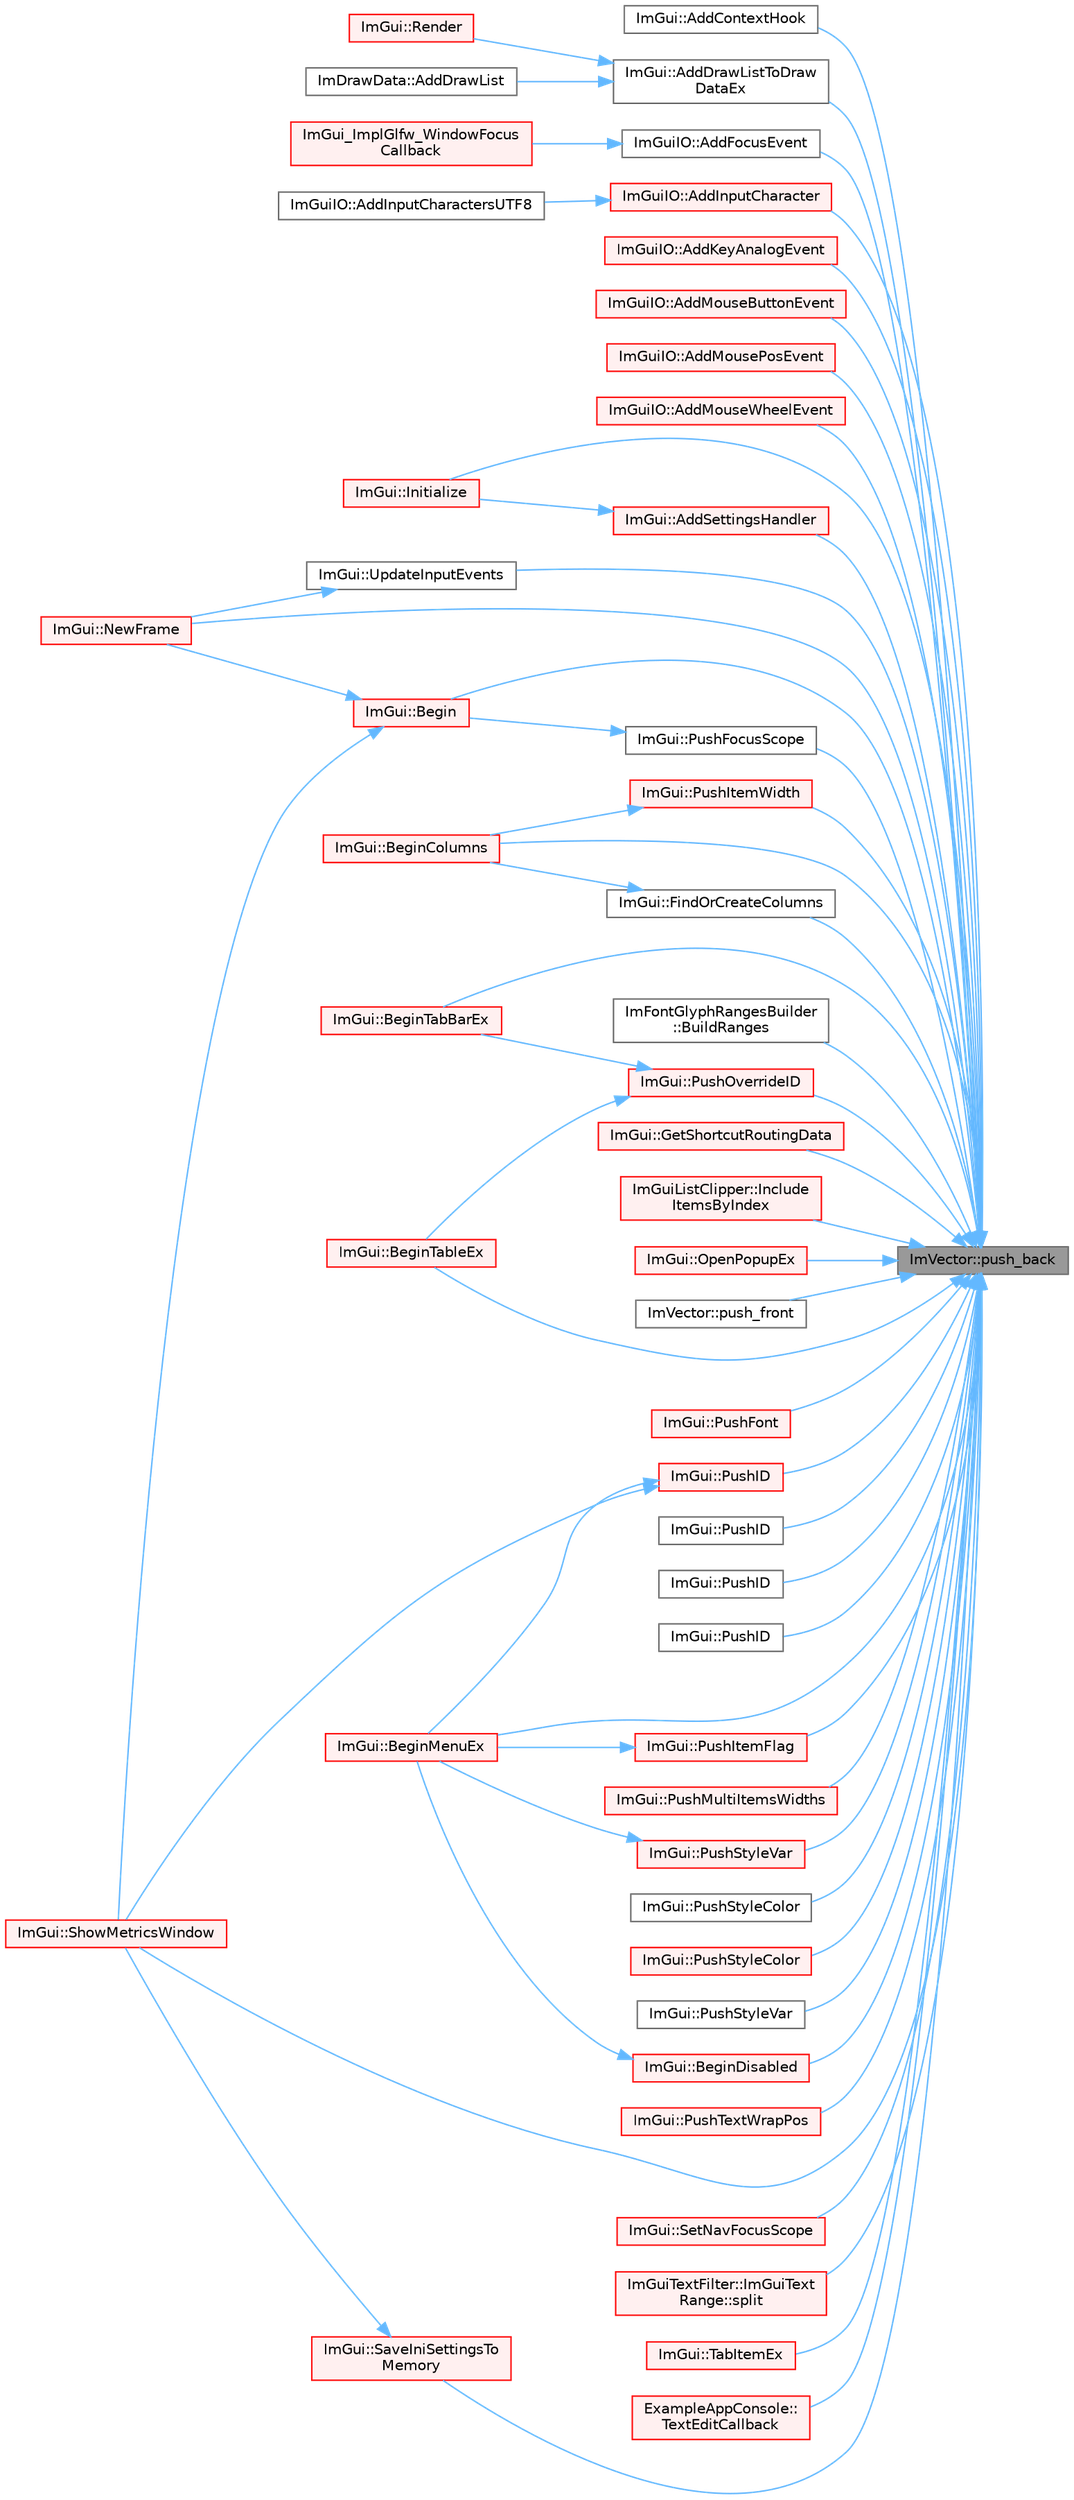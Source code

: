 digraph "ImVector::push_back"
{
 // LATEX_PDF_SIZE
  bgcolor="transparent";
  edge [fontname=Helvetica,fontsize=10,labelfontname=Helvetica,labelfontsize=10];
  node [fontname=Helvetica,fontsize=10,shape=box,height=0.2,width=0.4];
  rankdir="RL";
  Node1 [id="Node000001",label="ImVector::push_back",height=0.2,width=0.4,color="gray40", fillcolor="grey60", style="filled", fontcolor="black",tooltip=" "];
  Node1 -> Node2 [id="edge1_Node000001_Node000002",dir="back",color="steelblue1",style="solid",tooltip=" "];
  Node2 [id="Node000002",label="ImGui::AddContextHook",height=0.2,width=0.4,color="grey40", fillcolor="white", style="filled",URL="$namespace_im_gui.html#a1e7bb4d83fee6646718773e5746e53ad",tooltip=" "];
  Node1 -> Node3 [id="edge2_Node000001_Node000003",dir="back",color="steelblue1",style="solid",tooltip=" "];
  Node3 [id="Node000003",label="ImGui::AddDrawListToDraw\lDataEx",height=0.2,width=0.4,color="grey40", fillcolor="white", style="filled",URL="$namespace_im_gui.html#a0074bb825de97c5602d9d9bb2e4d49d4",tooltip=" "];
  Node3 -> Node4 [id="edge3_Node000003_Node000004",dir="back",color="steelblue1",style="solid",tooltip=" "];
  Node4 [id="Node000004",label="ImDrawData::AddDrawList",height=0.2,width=0.4,color="grey40", fillcolor="white", style="filled",URL="$struct_im_draw_data.html#aa48f45dd7e1567f68cdf4b910e769302",tooltip=" "];
  Node3 -> Node5 [id="edge4_Node000003_Node000005",dir="back",color="steelblue1",style="solid",tooltip=" "];
  Node5 [id="Node000005",label="ImGui::Render",height=0.2,width=0.4,color="red", fillcolor="#FFF0F0", style="filled",URL="$namespace_im_gui.html#ab51a164f547317c16c441f1599e3946d",tooltip=" "];
  Node1 -> Node7 [id="edge5_Node000001_Node000007",dir="back",color="steelblue1",style="solid",tooltip=" "];
  Node7 [id="Node000007",label="ImGuiIO::AddFocusEvent",height=0.2,width=0.4,color="grey40", fillcolor="white", style="filled",URL="$struct_im_gui_i_o.html#a051243815ff6305cdcd3db8f84c2dfef",tooltip=" "];
  Node7 -> Node8 [id="edge6_Node000007_Node000008",dir="back",color="steelblue1",style="solid",tooltip=" "];
  Node8 [id="Node000008",label="ImGui_ImplGlfw_WindowFocus\lCallback",height=0.2,width=0.4,color="red", fillcolor="#FFF0F0", style="filled",URL="$imgui__impl__glfw_8cpp.html#a64954a853e7f22592743e177b29780d6",tooltip=" "];
  Node1 -> Node10 [id="edge7_Node000001_Node000010",dir="back",color="steelblue1",style="solid",tooltip=" "];
  Node10 [id="Node000010",label="ImGuiIO::AddInputCharacter",height=0.2,width=0.4,color="red", fillcolor="#FFF0F0", style="filled",URL="$struct_im_gui_i_o.html#a0ded7ab1043ea14b65e1d81819878ccc",tooltip=" "];
  Node10 -> Node11 [id="edge8_Node000010_Node000011",dir="back",color="steelblue1",style="solid",tooltip=" "];
  Node11 [id="Node000011",label="ImGuiIO::AddInputCharactersUTF8",height=0.2,width=0.4,color="grey40", fillcolor="white", style="filled",URL="$struct_im_gui_i_o.html#abf60d6dc365fab19136059f64680bdcc",tooltip=" "];
  Node1 -> Node14 [id="edge9_Node000001_Node000014",dir="back",color="steelblue1",style="solid",tooltip=" "];
  Node14 [id="Node000014",label="ImGuiIO::AddKeyAnalogEvent",height=0.2,width=0.4,color="red", fillcolor="#FFF0F0", style="filled",URL="$struct_im_gui_i_o.html#ac88dcffd1c6785d00eedd5616315e48c",tooltip=" "];
  Node1 -> Node17 [id="edge10_Node000001_Node000017",dir="back",color="steelblue1",style="solid",tooltip=" "];
  Node17 [id="Node000017",label="ImGuiIO::AddMouseButtonEvent",height=0.2,width=0.4,color="red", fillcolor="#FFF0F0", style="filled",URL="$struct_im_gui_i_o.html#a9fa5df74047424bb03d7cb29c6fb6ea1",tooltip=" "];
  Node1 -> Node19 [id="edge11_Node000001_Node000019",dir="back",color="steelblue1",style="solid",tooltip=" "];
  Node19 [id="Node000019",label="ImGuiIO::AddMousePosEvent",height=0.2,width=0.4,color="red", fillcolor="#FFF0F0", style="filled",URL="$struct_im_gui_i_o.html#ab6423058bbb3503c3cf66e0e45ee606d",tooltip=" "];
  Node1 -> Node22 [id="edge12_Node000001_Node000022",dir="back",color="steelblue1",style="solid",tooltip=" "];
  Node22 [id="Node000022",label="ImGuiIO::AddMouseWheelEvent",height=0.2,width=0.4,color="red", fillcolor="#FFF0F0", style="filled",URL="$struct_im_gui_i_o.html#a3c5ad00141194e3a01c9efbcb53cd5a1",tooltip=" "];
  Node1 -> Node24 [id="edge13_Node000001_Node000024",dir="back",color="steelblue1",style="solid",tooltip=" "];
  Node24 [id="Node000024",label="ImGui::AddSettingsHandler",height=0.2,width=0.4,color="red", fillcolor="#FFF0F0", style="filled",URL="$namespace_im_gui.html#ade13c9d3114fb2fae235a29a6388495d",tooltip=" "];
  Node24 -> Node25 [id="edge14_Node000024_Node000025",dir="back",color="steelblue1",style="solid",tooltip=" "];
  Node25 [id="Node000025",label="ImGui::Initialize",height=0.2,width=0.4,color="red", fillcolor="#FFF0F0", style="filled",URL="$namespace_im_gui.html#a1a611da38fae18a3d1dafcb3228259da",tooltip=" "];
  Node1 -> Node29 [id="edge15_Node000001_Node000029",dir="back",color="steelblue1",style="solid",tooltip=" "];
  Node29 [id="Node000029",label="ImGui::Begin",height=0.2,width=0.4,color="red", fillcolor="#FFF0F0", style="filled",URL="$namespace_im_gui.html#a581e58db0bc930bafa4a5d23093a2b99",tooltip=" "];
  Node29 -> Node159 [id="edge16_Node000029_Node000159",dir="back",color="steelblue1",style="solid",tooltip=" "];
  Node159 [id="Node000159",label="ImGui::NewFrame",height=0.2,width=0.4,color="red", fillcolor="#FFF0F0", style="filled",URL="$namespace_im_gui.html#ab3f1fc018f903b7ad79fd10663375774",tooltip=" "];
  Node29 -> Node35 [id="edge17_Node000029_Node000035",dir="back",color="steelblue1",style="solid",tooltip=" "];
  Node35 [id="Node000035",label="ImGui::ShowMetricsWindow",height=0.2,width=0.4,color="red", fillcolor="#FFF0F0", style="filled",URL="$namespace_im_gui.html#afe7a28c6eb52fff3cc27d5a698fea4ff",tooltip=" "];
  Node1 -> Node160 [id="edge18_Node000001_Node000160",dir="back",color="steelblue1",style="solid",tooltip=" "];
  Node160 [id="Node000160",label="ImGui::BeginColumns",height=0.2,width=0.4,color="red", fillcolor="#FFF0F0", style="filled",URL="$namespace_im_gui.html#a303fae66ef07f4f86ab242cf81021060",tooltip=" "];
  Node1 -> Node176 [id="edge19_Node000001_Node000176",dir="back",color="steelblue1",style="solid",tooltip=" "];
  Node176 [id="Node000176",label="ImGui::BeginDisabled",height=0.2,width=0.4,color="red", fillcolor="#FFF0F0", style="filled",URL="$namespace_im_gui.html#ae90e9a26f01d0d45f6bf7ca720d170d1",tooltip=" "];
  Node176 -> Node107 [id="edge20_Node000176_Node000107",dir="back",color="steelblue1",style="solid",tooltip=" "];
  Node107 [id="Node000107",label="ImGui::BeginMenuEx",height=0.2,width=0.4,color="red", fillcolor="#FFF0F0", style="filled",URL="$namespace_im_gui.html#a8dc671f87ed281b6445ce6ae4ab25183",tooltip=" "];
  Node1 -> Node107 [id="edge21_Node000001_Node000107",dir="back",color="steelblue1",style="solid",tooltip=" "];
  Node1 -> Node186 [id="edge22_Node000001_Node000186",dir="back",color="steelblue1",style="solid",tooltip=" "];
  Node186 [id="Node000186",label="ImGui::BeginTabBarEx",height=0.2,width=0.4,color="red", fillcolor="#FFF0F0", style="filled",URL="$namespace_im_gui.html#ae630dd2237aa12e9a306af817d8996c3",tooltip=" "];
  Node1 -> Node43 [id="edge23_Node000001_Node000043",dir="back",color="steelblue1",style="solid",tooltip=" "];
  Node43 [id="Node000043",label="ImGui::BeginTableEx",height=0.2,width=0.4,color="red", fillcolor="#FFF0F0", style="filled",URL="$namespace_im_gui.html#a28046a30716afeb7738a82a5b19044ca",tooltip=" "];
  Node1 -> Node188 [id="edge24_Node000001_Node000188",dir="back",color="steelblue1",style="solid",tooltip=" "];
  Node188 [id="Node000188",label="ImFontGlyphRangesBuilder\l::BuildRanges",height=0.2,width=0.4,color="grey40", fillcolor="white", style="filled",URL="$struct_im_font_glyph_ranges_builder.html#abc11a683e1b345299c42abd8b6c422a5",tooltip=" "];
  Node1 -> Node189 [id="edge25_Node000001_Node000189",dir="back",color="steelblue1",style="solid",tooltip=" "];
  Node189 [id="Node000189",label="ImGui::FindOrCreateColumns",height=0.2,width=0.4,color="grey40", fillcolor="white", style="filled",URL="$namespace_im_gui.html#af04eb535c152ed14c87940b5d0661c7b",tooltip=" "];
  Node189 -> Node160 [id="edge26_Node000189_Node000160",dir="back",color="steelblue1",style="solid",tooltip=" "];
  Node1 -> Node190 [id="edge27_Node000001_Node000190",dir="back",color="steelblue1",style="solid",tooltip=" "];
  Node190 [id="Node000190",label="ImGui::GetShortcutRoutingData",height=0.2,width=0.4,color="red", fillcolor="#FFF0F0", style="filled",URL="$namespace_im_gui.html#a44a24428cdecdfd7825d37e616e5af45",tooltip=" "];
  Node1 -> Node194 [id="edge28_Node000001_Node000194",dir="back",color="steelblue1",style="solid",tooltip=" "];
  Node194 [id="Node000194",label="ImGuiListClipper::Include\lItemsByIndex",height=0.2,width=0.4,color="red", fillcolor="#FFF0F0", style="filled",URL="$struct_im_gui_list_clipper.html#a7bf69e01d7de8ecf459ba6c697dc932b",tooltip=" "];
  Node1 -> Node25 [id="edge29_Node000001_Node000025",dir="back",color="steelblue1",style="solid",tooltip=" "];
  Node1 -> Node159 [id="edge30_Node000001_Node000159",dir="back",color="steelblue1",style="solid",tooltip=" "];
  Node1 -> Node198 [id="edge31_Node000001_Node000198",dir="back",color="steelblue1",style="solid",tooltip=" "];
  Node198 [id="Node000198",label="ImGui::OpenPopupEx",height=0.2,width=0.4,color="red", fillcolor="#FFF0F0", style="filled",URL="$namespace_im_gui.html#ac1570338b44e1f1311055db7ae41c47b",tooltip=" "];
  Node1 -> Node203 [id="edge32_Node000001_Node000203",dir="back",color="steelblue1",style="solid",tooltip=" "];
  Node203 [id="Node000203",label="ImVector::push_front",height=0.2,width=0.4,color="grey40", fillcolor="white", style="filled",URL="$struct_im_vector.html#a168658df8e0e1df5698ebe7a69946389",tooltip=" "];
  Node1 -> Node204 [id="edge33_Node000001_Node000204",dir="back",color="steelblue1",style="solid",tooltip=" "];
  Node204 [id="Node000204",label="ImGui::PushFocusScope",height=0.2,width=0.4,color="grey40", fillcolor="white", style="filled",URL="$namespace_im_gui.html#ad10256d914b625cea7494b26c77b84ec",tooltip=" "];
  Node204 -> Node29 [id="edge34_Node000204_Node000029",dir="back",color="steelblue1",style="solid",tooltip=" "];
  Node1 -> Node205 [id="edge35_Node000001_Node000205",dir="back",color="steelblue1",style="solid",tooltip=" "];
  Node205 [id="Node000205",label="ImGui::PushFont",height=0.2,width=0.4,color="red", fillcolor="#FFF0F0", style="filled",URL="$namespace_im_gui.html#ac5a59f4f8226fd35786d8973c85b85a9",tooltip=" "];
  Node1 -> Node206 [id="edge36_Node000001_Node000206",dir="back",color="steelblue1",style="solid",tooltip=" "];
  Node206 [id="Node000206",label="ImGui::PushID",height=0.2,width=0.4,color="red", fillcolor="#FFF0F0", style="filled",URL="$namespace_im_gui.html#a27a8533605dc5b8cabf161bf7715bbde",tooltip=" "];
  Node206 -> Node107 [id="edge37_Node000206_Node000107",dir="back",color="steelblue1",style="solid",tooltip=" "];
  Node206 -> Node35 [id="edge38_Node000206_Node000035",dir="back",color="steelblue1",style="solid",tooltip=" "];
  Node1 -> Node213 [id="edge39_Node000001_Node000213",dir="back",color="steelblue1",style="solid",tooltip=" "];
  Node213 [id="Node000213",label="ImGui::PushID",height=0.2,width=0.4,color="grey40", fillcolor="white", style="filled",URL="$namespace_im_gui.html#af5e55788830807a7c53d5dd7865b692a",tooltip=" "];
  Node1 -> Node214 [id="edge40_Node000001_Node000214",dir="back",color="steelblue1",style="solid",tooltip=" "];
  Node214 [id="Node000214",label="ImGui::PushID",height=0.2,width=0.4,color="grey40", fillcolor="white", style="filled",URL="$namespace_im_gui.html#af9cf42fdf2fbc5eeec7521de14996bfb",tooltip=" "];
  Node1 -> Node215 [id="edge41_Node000001_Node000215",dir="back",color="steelblue1",style="solid",tooltip=" "];
  Node215 [id="Node000215",label="ImGui::PushID",height=0.2,width=0.4,color="grey40", fillcolor="white", style="filled",URL="$namespace_im_gui.html#a6a11664be2a0b9a0e7054bb339e009ac",tooltip=" "];
  Node1 -> Node216 [id="edge42_Node000001_Node000216",dir="back",color="steelblue1",style="solid",tooltip=" "];
  Node216 [id="Node000216",label="ImGui::PushItemFlag",height=0.2,width=0.4,color="red", fillcolor="#FFF0F0", style="filled",URL="$namespace_im_gui.html#ac7301f6378333f6d17f47823eed9e00a",tooltip=" "];
  Node216 -> Node107 [id="edge43_Node000216_Node000107",dir="back",color="steelblue1",style="solid",tooltip=" "];
  Node1 -> Node219 [id="edge44_Node000001_Node000219",dir="back",color="steelblue1",style="solid",tooltip=" "];
  Node219 [id="Node000219",label="ImGui::PushItemWidth",height=0.2,width=0.4,color="red", fillcolor="#FFF0F0", style="filled",URL="$namespace_im_gui.html#a4ad13bf38f0521a339133248ef3e3036",tooltip=" "];
  Node219 -> Node160 [id="edge45_Node000219_Node000160",dir="back",color="steelblue1",style="solid",tooltip=" "];
  Node1 -> Node220 [id="edge46_Node000001_Node000220",dir="back",color="steelblue1",style="solid",tooltip=" "];
  Node220 [id="Node000220",label="ImGui::PushMultiItemsWidths",height=0.2,width=0.4,color="red", fillcolor="#FFF0F0", style="filled",URL="$namespace_im_gui.html#a6ec35a6af1a0bbe454d79c2c63b030cc",tooltip=" "];
  Node1 -> Node221 [id="edge47_Node000001_Node000221",dir="back",color="steelblue1",style="solid",tooltip=" "];
  Node221 [id="Node000221",label="ImGui::PushOverrideID",height=0.2,width=0.4,color="red", fillcolor="#FFF0F0", style="filled",URL="$namespace_im_gui.html#acff64eb876d279cfe1cc6129ccd19930",tooltip=" "];
  Node221 -> Node186 [id="edge48_Node000221_Node000186",dir="back",color="steelblue1",style="solid",tooltip=" "];
  Node221 -> Node43 [id="edge49_Node000221_Node000043",dir="back",color="steelblue1",style="solid",tooltip=" "];
  Node1 -> Node239 [id="edge50_Node000001_Node000239",dir="back",color="steelblue1",style="solid",tooltip=" "];
  Node239 [id="Node000239",label="ImGui::PushStyleColor",height=0.2,width=0.4,color="grey40", fillcolor="white", style="filled",URL="$namespace_im_gui.html#a5bd052ebf55015312a53739974950e7b",tooltip=" "];
  Node1 -> Node240 [id="edge51_Node000001_Node000240",dir="back",color="steelblue1",style="solid",tooltip=" "];
  Node240 [id="Node000240",label="ImGui::PushStyleColor",height=0.2,width=0.4,color="red", fillcolor="#FFF0F0", style="filled",URL="$namespace_im_gui.html#a77ee84afb636e05eb4b2d6eeddcc2aa8",tooltip=" "];
  Node1 -> Node245 [id="edge52_Node000001_Node000245",dir="back",color="steelblue1",style="solid",tooltip=" "];
  Node245 [id="Node000245",label="ImGui::PushStyleVar",height=0.2,width=0.4,color="grey40", fillcolor="white", style="filled",URL="$namespace_im_gui.html#ae404b6978e9aedec5c16627d8c45f923",tooltip=" "];
  Node1 -> Node246 [id="edge53_Node000001_Node000246",dir="back",color="steelblue1",style="solid",tooltip=" "];
  Node246 [id="Node000246",label="ImGui::PushStyleVar",height=0.2,width=0.4,color="red", fillcolor="#FFF0F0", style="filled",URL="$namespace_im_gui.html#aab3f43009094462cf2a5eb554785949b",tooltip=" "];
  Node246 -> Node107 [id="edge54_Node000246_Node000107",dir="back",color="steelblue1",style="solid",tooltip=" "];
  Node1 -> Node247 [id="edge55_Node000001_Node000247",dir="back",color="steelblue1",style="solid",tooltip=" "];
  Node247 [id="Node000247",label="ImGui::PushTextWrapPos",height=0.2,width=0.4,color="red", fillcolor="#FFF0F0", style="filled",URL="$namespace_im_gui.html#a72ba065ae9819aaed3af68c113d2758b",tooltip=" "];
  Node1 -> Node250 [id="edge56_Node000001_Node000250",dir="back",color="steelblue1",style="solid",tooltip=" "];
  Node250 [id="Node000250",label="ImGui::SaveIniSettingsTo\lMemory",height=0.2,width=0.4,color="red", fillcolor="#FFF0F0", style="filled",URL="$namespace_im_gui.html#a27043a530e0e842e01c279dd4207f9eb",tooltip=" "];
  Node250 -> Node35 [id="edge57_Node000250_Node000035",dir="back",color="steelblue1",style="solid",tooltip=" "];
  Node1 -> Node255 [id="edge58_Node000001_Node000255",dir="back",color="steelblue1",style="solid",tooltip=" "];
  Node255 [id="Node000255",label="ImGui::SetNavFocusScope",height=0.2,width=0.4,color="red", fillcolor="#FFF0F0", style="filled",URL="$namespace_im_gui.html#ada2736a9b034b93ba877f46577bc5e8b",tooltip=" "];
  Node1 -> Node35 [id="edge59_Node000001_Node000035",dir="back",color="steelblue1",style="solid",tooltip=" "];
  Node1 -> Node277 [id="edge60_Node000001_Node000277",dir="back",color="steelblue1",style="solid",tooltip=" "];
  Node277 [id="Node000277",label="ImGuiTextFilter::ImGuiText\lRange::split",height=0.2,width=0.4,color="red", fillcolor="#FFF0F0", style="filled",URL="$struct_im_gui_text_filter_1_1_im_gui_text_range.html#ace58f9b4795033f695344a0e660ee2af",tooltip=" "];
  Node1 -> Node142 [id="edge61_Node000001_Node000142",dir="back",color="steelblue1",style="solid",tooltip=" "];
  Node142 [id="Node000142",label="ImGui::TabItemEx",height=0.2,width=0.4,color="red", fillcolor="#FFF0F0", style="filled",URL="$namespace_im_gui.html#a4e0986fc689e7855cd9a9099dc87dac5",tooltip=" "];
  Node1 -> Node281 [id="edge62_Node000001_Node000281",dir="back",color="steelblue1",style="solid",tooltip=" "];
  Node281 [id="Node000281",label="ExampleAppConsole::\lTextEditCallback",height=0.2,width=0.4,color="red", fillcolor="#FFF0F0", style="filled",URL="$struct_example_app_console.html#a0bc85c5dd2bef56ae1a64697be00ec87",tooltip=" "];
  Node1 -> Node283 [id="edge63_Node000001_Node000283",dir="back",color="steelblue1",style="solid",tooltip=" "];
  Node283 [id="Node000283",label="ImGui::UpdateInputEvents",height=0.2,width=0.4,color="grey40", fillcolor="white", style="filled",URL="$namespace_im_gui.html#aafed9b47752723162308368c01eeffad",tooltip=" "];
  Node283 -> Node159 [id="edge64_Node000283_Node000159",dir="back",color="steelblue1",style="solid",tooltip=" "];
}

